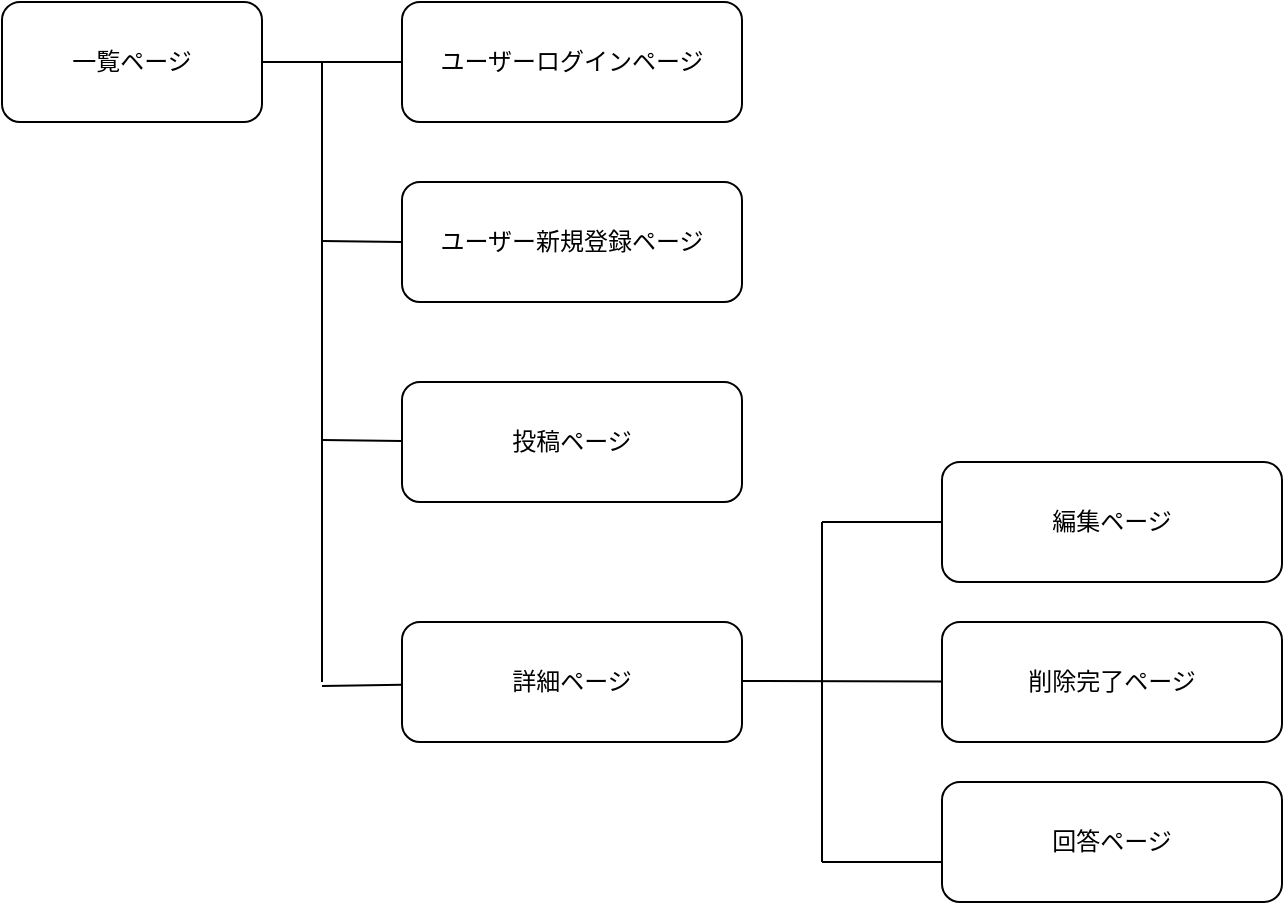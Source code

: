 <mxfile>
    <diagram id="HCY8ZJWoWGYvpht5OCzs" name="ページ1">
        <mxGraphModel dx="788" dy="560" grid="1" gridSize="10" guides="1" tooltips="1" connect="1" arrows="1" fold="1" page="1" pageScale="1" pageWidth="827" pageHeight="1169" math="0" shadow="0">
            <root>
                <mxCell id="0"/>
                <mxCell id="1" parent="0"/>
                <mxCell id="2" value="一覧ページ" style="rounded=1;whiteSpace=wrap;html=1;" vertex="1" parent="1">
                    <mxGeometry x="40" y="100" width="130" height="60" as="geometry"/>
                </mxCell>
                <mxCell id="3" value="ユーザーログインページ" style="rounded=1;whiteSpace=wrap;html=1;" vertex="1" parent="1">
                    <mxGeometry x="240" y="100" width="170" height="60" as="geometry"/>
                </mxCell>
                <mxCell id="4" value="ユーザー新規登録ページ" style="rounded=1;whiteSpace=wrap;html=1;" vertex="1" parent="1">
                    <mxGeometry x="240" y="190" width="170" height="60" as="geometry"/>
                </mxCell>
                <mxCell id="5" value="投稿ページ" style="rounded=1;whiteSpace=wrap;html=1;" vertex="1" parent="1">
                    <mxGeometry x="240" y="290" width="170" height="60" as="geometry"/>
                </mxCell>
                <mxCell id="6" value="詳細ページ" style="rounded=1;whiteSpace=wrap;html=1;" vertex="1" parent="1">
                    <mxGeometry x="240" y="410" width="170" height="60" as="geometry"/>
                </mxCell>
                <mxCell id="7" value="回答ページ" style="rounded=1;whiteSpace=wrap;html=1;" vertex="1" parent="1">
                    <mxGeometry x="510" y="490" width="170" height="60" as="geometry"/>
                </mxCell>
                <mxCell id="8" value="編集ページ" style="rounded=1;whiteSpace=wrap;html=1;" vertex="1" parent="1">
                    <mxGeometry x="510" y="330" width="170" height="60" as="geometry"/>
                </mxCell>
                <mxCell id="9" value="削除完了ページ" style="rounded=1;whiteSpace=wrap;html=1;" vertex="1" parent="1">
                    <mxGeometry x="510" y="410" width="170" height="60" as="geometry"/>
                </mxCell>
                <mxCell id="11" value="" style="endArrow=none;html=1;entryX=0;entryY=0.5;entryDx=0;entryDy=0;exitX=1;exitY=0.5;exitDx=0;exitDy=0;" edge="1" parent="1" source="2" target="3">
                    <mxGeometry width="50" height="50" relative="1" as="geometry">
                        <mxPoint x="180" y="155" as="sourcePoint"/>
                        <mxPoint x="230" y="105" as="targetPoint"/>
                    </mxGeometry>
                </mxCell>
                <mxCell id="12" value="" style="endArrow=none;html=1;" edge="1" parent="1">
                    <mxGeometry width="50" height="50" relative="1" as="geometry">
                        <mxPoint x="200" y="440" as="sourcePoint"/>
                        <mxPoint x="200" y="130" as="targetPoint"/>
                    </mxGeometry>
                </mxCell>
                <mxCell id="13" value="" style="endArrow=none;html=1;" edge="1" parent="1">
                    <mxGeometry width="50" height="50" relative="1" as="geometry">
                        <mxPoint x="200" y="219.5" as="sourcePoint"/>
                        <mxPoint x="240" y="220" as="targetPoint"/>
                    </mxGeometry>
                </mxCell>
                <mxCell id="14" value="" style="endArrow=none;html=1;" edge="1" parent="1">
                    <mxGeometry width="50" height="50" relative="1" as="geometry">
                        <mxPoint x="200" y="319" as="sourcePoint"/>
                        <mxPoint x="240" y="319.5" as="targetPoint"/>
                    </mxGeometry>
                </mxCell>
                <mxCell id="17" value="" style="endArrow=none;html=1;" edge="1" parent="1" target="6">
                    <mxGeometry width="50" height="50" relative="1" as="geometry">
                        <mxPoint x="200" y="442" as="sourcePoint"/>
                        <mxPoint x="230" y="399.75" as="targetPoint"/>
                    </mxGeometry>
                </mxCell>
                <mxCell id="18" value="" style="endArrow=none;html=1;" edge="1" parent="1" target="9">
                    <mxGeometry width="50" height="50" relative="1" as="geometry">
                        <mxPoint x="410" y="439.5" as="sourcePoint"/>
                        <mxPoint x="500" y="440" as="targetPoint"/>
                    </mxGeometry>
                </mxCell>
                <mxCell id="19" value="" style="endArrow=none;html=1;" edge="1" parent="1">
                    <mxGeometry width="50" height="50" relative="1" as="geometry">
                        <mxPoint x="450" y="530" as="sourcePoint"/>
                        <mxPoint x="450" y="360" as="targetPoint"/>
                    </mxGeometry>
                </mxCell>
                <mxCell id="20" value="" style="endArrow=none;html=1;" edge="1" parent="1">
                    <mxGeometry width="50" height="50" relative="1" as="geometry">
                        <mxPoint x="450" y="530" as="sourcePoint"/>
                        <mxPoint x="510" y="530" as="targetPoint"/>
                    </mxGeometry>
                </mxCell>
                <mxCell id="21" value="" style="endArrow=none;html=1;" edge="1" parent="1">
                    <mxGeometry width="50" height="50" relative="1" as="geometry">
                        <mxPoint x="450" y="360" as="sourcePoint"/>
                        <mxPoint x="510" y="360" as="targetPoint"/>
                    </mxGeometry>
                </mxCell>
            </root>
        </mxGraphModel>
    </diagram>
</mxfile>